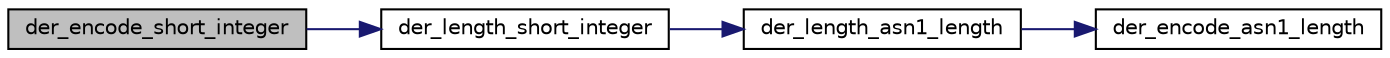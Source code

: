 digraph "der_encode_short_integer"
{
 // LATEX_PDF_SIZE
  edge [fontname="Helvetica",fontsize="10",labelfontname="Helvetica",labelfontsize="10"];
  node [fontname="Helvetica",fontsize="10",shape=record];
  rankdir="LR";
  Node0 [label="der_encode_short_integer",height=0.2,width=0.4,color="black", fillcolor="grey75", style="filled", fontcolor="black",tooltip="Store a short integer in the range (0,2^32-1)"];
  Node0 -> Node1 [color="midnightblue",fontsize="10",style="solid",fontname="Helvetica"];
  Node1 [label="der_length_short_integer",height=0.2,width=0.4,color="black", fillcolor="white", style="filled",URL="$der__length__short__integer_8c.html#aa3bac08094cc8142ac313d818cf73fb0",tooltip="Gets length of DER encoding of num."];
  Node1 -> Node2 [color="midnightblue",fontsize="10",style="solid",fontname="Helvetica"];
  Node2 [label="der_length_asn1_length",height=0.2,width=0.4,color="black", fillcolor="white", style="filled",URL="$tomcrypt__private_8h.html#a8999e23c66cda0d777570e54f3a5c795",tooltip="Determine the length required to encode len in the ASN.1 length field."];
  Node2 -> Node3 [color="midnightblue",fontsize="10",style="solid",fontname="Helvetica"];
  Node3 [label="der_encode_asn1_length",height=0.2,width=0.4,color="black", fillcolor="white", style="filled",URL="$tomcrypt__private_8h.html#ae0b6c1f1188a5aa201aa84de9a659550",tooltip="Encode the ASN.1 length field."];
}
